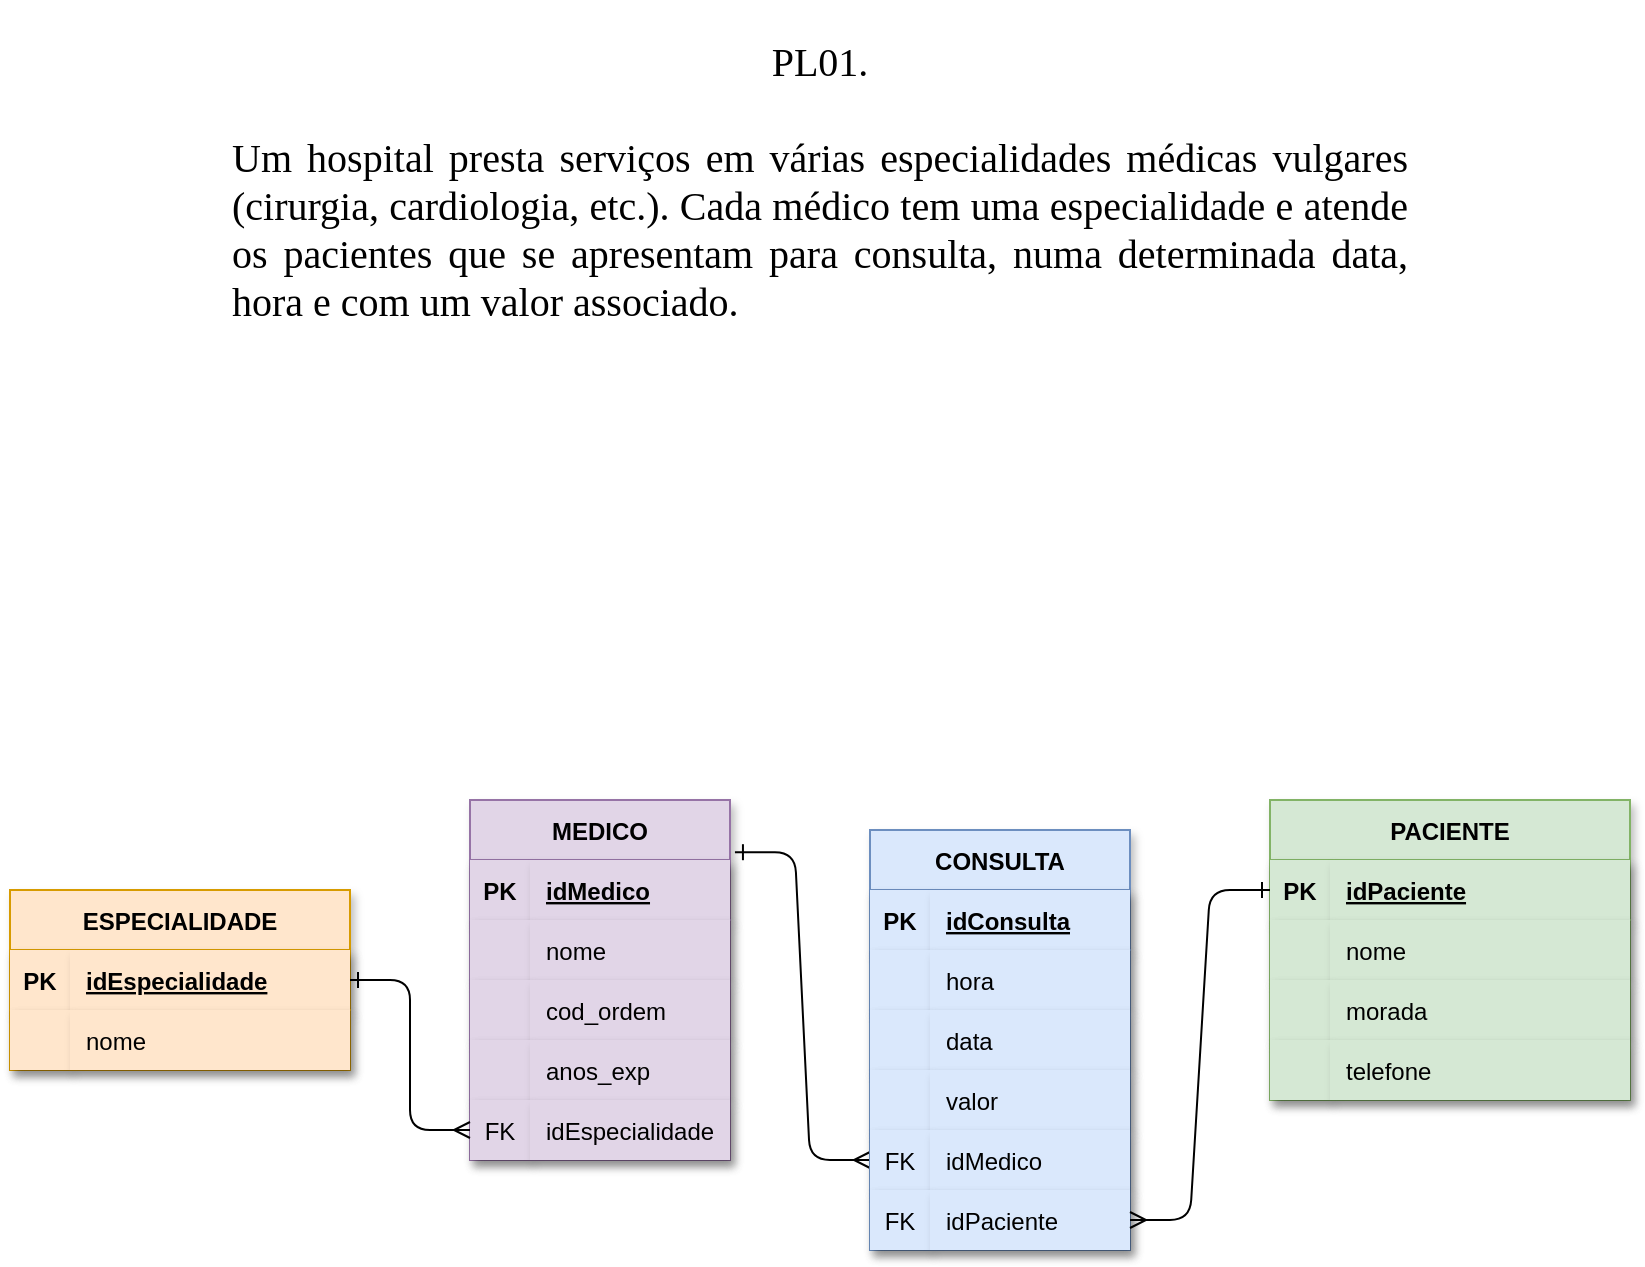 <mxfile version="21.7.2" type="github">
  <diagram id="R2lEEEUBdFMjLlhIrx00" name="Page-1">
    <mxGraphModel dx="1216" dy="508" grid="1" gridSize="10" guides="1" tooltips="1" connect="1" arrows="1" fold="1" page="1" pageScale="1" pageWidth="850" pageHeight="1100" math="0" shadow="0" extFonts="Permanent Marker^https://fonts.googleapis.com/css?family=Permanent+Marker">
      <root>
        <mxCell id="0" />
        <mxCell id="1" parent="0" />
        <mxCell id="C-vyLk0tnHw3VtMMgP7b-12" value="" style="edgeStyle=entityRelationEdgeStyle;endArrow=ERmany;startArrow=ERone;endFill=0;startFill=0;swimlaneLine=1;shadow=0;entryX=0;entryY=0.5;entryDx=0;entryDy=0;exitX=1.019;exitY=0.145;exitDx=0;exitDy=0;exitPerimeter=0;" parent="1" source="C-vyLk0tnHw3VtMMgP7b-23" target="UTsM_QJ_XOaqrVQKCvrD-57" edge="1">
          <mxGeometry width="100" height="100" relative="1" as="geometry">
            <mxPoint x="380" y="395" as="sourcePoint" />
            <mxPoint x="440" y="420" as="targetPoint" />
          </mxGeometry>
        </mxCell>
        <mxCell id="C-vyLk0tnHw3VtMMgP7b-2" value="ESPECIALIDADE" style="shape=table;startSize=30;container=1;collapsible=1;childLayout=tableLayout;fixedRows=1;rowLines=0;fontStyle=1;align=center;resizeLast=1;fillColor=#ffe6cc;strokeColor=#d79b00;swimlaneLine=1;shadow=1;" parent="1" vertex="1">
          <mxGeometry x="20" y="445" width="170" height="90" as="geometry" />
        </mxCell>
        <mxCell id="C-vyLk0tnHw3VtMMgP7b-3" value="" style="shape=partialRectangle;collapsible=0;dropTarget=0;pointerEvents=0;fillColor=#ffe6cc;points=[[0,0.5],[1,0.5]];portConstraint=eastwest;top=0;left=0;right=0;bottom=1;strokeColor=#d79b00;swimlaneLine=1;shadow=1;" parent="C-vyLk0tnHw3VtMMgP7b-2" vertex="1">
          <mxGeometry y="30" width="170" height="30" as="geometry" />
        </mxCell>
        <mxCell id="C-vyLk0tnHw3VtMMgP7b-4" value="PK" style="shape=partialRectangle;overflow=hidden;connectable=0;fillColor=#ffe6cc;top=0;left=0;bottom=0;right=0;fontStyle=1;strokeColor=#d79b00;swimlaneLine=1;shadow=1;" parent="C-vyLk0tnHw3VtMMgP7b-3" vertex="1">
          <mxGeometry width="30" height="30" as="geometry">
            <mxRectangle width="30" height="30" as="alternateBounds" />
          </mxGeometry>
        </mxCell>
        <mxCell id="C-vyLk0tnHw3VtMMgP7b-5" value="idEspecialidade" style="shape=partialRectangle;overflow=hidden;connectable=0;fillColor=#ffe6cc;top=0;left=0;bottom=0;right=0;align=left;spacingLeft=6;fontStyle=5;strokeColor=#d79b00;swimlaneLine=1;shadow=1;" parent="C-vyLk0tnHw3VtMMgP7b-3" vertex="1">
          <mxGeometry x="30" width="140" height="30" as="geometry">
            <mxRectangle width="140" height="30" as="alternateBounds" />
          </mxGeometry>
        </mxCell>
        <mxCell id="C-vyLk0tnHw3VtMMgP7b-6" value="" style="shape=partialRectangle;collapsible=0;dropTarget=0;pointerEvents=0;fillColor=#ffe6cc;points=[[0,0.5],[1,0.5]];portConstraint=eastwest;top=0;left=0;right=0;bottom=0;strokeColor=#d79b00;swimlaneLine=1;shadow=1;" parent="C-vyLk0tnHw3VtMMgP7b-2" vertex="1">
          <mxGeometry y="60" width="170" height="30" as="geometry" />
        </mxCell>
        <mxCell id="C-vyLk0tnHw3VtMMgP7b-7" value="" style="shape=partialRectangle;overflow=hidden;connectable=0;fillColor=#ffe6cc;top=0;left=0;bottom=0;right=0;strokeColor=#d79b00;swimlaneLine=1;shadow=1;" parent="C-vyLk0tnHw3VtMMgP7b-6" vertex="1">
          <mxGeometry width="30" height="30" as="geometry">
            <mxRectangle width="30" height="30" as="alternateBounds" />
          </mxGeometry>
        </mxCell>
        <mxCell id="C-vyLk0tnHw3VtMMgP7b-8" value="nome" style="shape=partialRectangle;overflow=hidden;connectable=0;fillColor=#ffe6cc;top=0;left=0;bottom=0;right=0;align=left;spacingLeft=6;strokeColor=#d79b00;swimlaneLine=1;shadow=1;" parent="C-vyLk0tnHw3VtMMgP7b-6" vertex="1">
          <mxGeometry x="30" width="140" height="30" as="geometry">
            <mxRectangle width="140" height="30" as="alternateBounds" />
          </mxGeometry>
        </mxCell>
        <mxCell id="C-vyLk0tnHw3VtMMgP7b-13" value="PACIENTE" style="shape=table;startSize=30;container=1;collapsible=1;childLayout=tableLayout;fixedRows=1;rowLines=0;fontStyle=1;align=center;resizeLast=1;fillColor=#d5e8d4;strokeColor=#82b366;swimlaneLine=1;shadow=1;" parent="1" vertex="1">
          <mxGeometry x="650" y="400" width="180" height="150" as="geometry" />
        </mxCell>
        <mxCell id="C-vyLk0tnHw3VtMMgP7b-14" value="" style="shape=partialRectangle;collapsible=0;dropTarget=0;pointerEvents=0;fillColor=#d5e8d4;points=[[0,0.5],[1,0.5]];portConstraint=eastwest;top=0;left=0;right=0;bottom=1;strokeColor=#82b366;swimlaneLine=1;shadow=1;" parent="C-vyLk0tnHw3VtMMgP7b-13" vertex="1">
          <mxGeometry y="30" width="180" height="30" as="geometry" />
        </mxCell>
        <mxCell id="C-vyLk0tnHw3VtMMgP7b-15" value="PK" style="shape=partialRectangle;overflow=hidden;connectable=0;fillColor=#d5e8d4;top=0;left=0;bottom=0;right=0;fontStyle=1;strokeColor=#82b366;swimlaneLine=1;shadow=1;" parent="C-vyLk0tnHw3VtMMgP7b-14" vertex="1">
          <mxGeometry width="30" height="30" as="geometry">
            <mxRectangle width="30" height="30" as="alternateBounds" />
          </mxGeometry>
        </mxCell>
        <mxCell id="C-vyLk0tnHw3VtMMgP7b-16" value="idPaciente" style="shape=partialRectangle;overflow=hidden;connectable=0;fillColor=#d5e8d4;top=0;left=0;bottom=0;right=0;align=left;spacingLeft=6;fontStyle=5;strokeColor=#82b366;swimlaneLine=1;shadow=1;" parent="C-vyLk0tnHw3VtMMgP7b-14" vertex="1">
          <mxGeometry x="30" width="150" height="30" as="geometry">
            <mxRectangle width="150" height="30" as="alternateBounds" />
          </mxGeometry>
        </mxCell>
        <mxCell id="C-vyLk0tnHw3VtMMgP7b-17" value="" style="shape=partialRectangle;collapsible=0;dropTarget=0;pointerEvents=0;fillColor=#d5e8d4;points=[[0,0.5],[1,0.5]];portConstraint=eastwest;top=0;left=0;right=0;bottom=0;strokeColor=#82b366;swimlaneLine=1;shadow=1;" parent="C-vyLk0tnHw3VtMMgP7b-13" vertex="1">
          <mxGeometry y="60" width="180" height="30" as="geometry" />
        </mxCell>
        <mxCell id="C-vyLk0tnHw3VtMMgP7b-18" value="" style="shape=partialRectangle;overflow=hidden;connectable=0;fillColor=#d5e8d4;top=0;left=0;bottom=0;right=0;strokeColor=#82b366;swimlaneLine=1;shadow=1;" parent="C-vyLk0tnHw3VtMMgP7b-17" vertex="1">
          <mxGeometry width="30" height="30" as="geometry">
            <mxRectangle width="30" height="30" as="alternateBounds" />
          </mxGeometry>
        </mxCell>
        <mxCell id="C-vyLk0tnHw3VtMMgP7b-19" value="nome" style="shape=partialRectangle;overflow=hidden;connectable=0;fillColor=#d5e8d4;top=0;left=0;bottom=0;right=0;align=left;spacingLeft=6;strokeColor=#82b366;swimlaneLine=1;shadow=1;" parent="C-vyLk0tnHw3VtMMgP7b-17" vertex="1">
          <mxGeometry x="30" width="150" height="30" as="geometry">
            <mxRectangle width="150" height="30" as="alternateBounds" />
          </mxGeometry>
        </mxCell>
        <mxCell id="C-vyLk0tnHw3VtMMgP7b-20" value="" style="shape=partialRectangle;collapsible=0;dropTarget=0;pointerEvents=0;fillColor=#d5e8d4;points=[[0,0.5],[1,0.5]];portConstraint=eastwest;top=0;left=0;right=0;bottom=0;strokeColor=#82b366;swimlaneLine=1;shadow=1;" parent="C-vyLk0tnHw3VtMMgP7b-13" vertex="1">
          <mxGeometry y="90" width="180" height="30" as="geometry" />
        </mxCell>
        <mxCell id="C-vyLk0tnHw3VtMMgP7b-21" value="" style="shape=partialRectangle;overflow=hidden;connectable=0;fillColor=#d5e8d4;top=0;left=0;bottom=0;right=0;strokeColor=#82b366;swimlaneLine=1;shadow=1;" parent="C-vyLk0tnHw3VtMMgP7b-20" vertex="1">
          <mxGeometry width="30" height="30" as="geometry">
            <mxRectangle width="30" height="30" as="alternateBounds" />
          </mxGeometry>
        </mxCell>
        <mxCell id="C-vyLk0tnHw3VtMMgP7b-22" value="morada" style="shape=partialRectangle;overflow=hidden;connectable=0;fillColor=#d5e8d4;top=0;left=0;bottom=0;right=0;align=left;spacingLeft=6;strokeColor=#82b366;swimlaneLine=1;shadow=1;" parent="C-vyLk0tnHw3VtMMgP7b-20" vertex="1">
          <mxGeometry x="30" width="150" height="30" as="geometry">
            <mxRectangle width="150" height="30" as="alternateBounds" />
          </mxGeometry>
        </mxCell>
        <mxCell id="UTsM_QJ_XOaqrVQKCvrD-48" style="shape=partialRectangle;collapsible=0;dropTarget=0;pointerEvents=0;fillColor=#d5e8d4;points=[[0,0.5],[1,0.5]];portConstraint=eastwest;top=0;left=0;right=0;bottom=0;strokeColor=#82b366;swimlaneLine=1;shadow=1;" vertex="1" parent="C-vyLk0tnHw3VtMMgP7b-13">
          <mxGeometry y="120" width="180" height="30" as="geometry" />
        </mxCell>
        <mxCell id="UTsM_QJ_XOaqrVQKCvrD-49" style="shape=partialRectangle;overflow=hidden;connectable=0;fillColor=#d5e8d4;top=0;left=0;bottom=0;right=0;strokeColor=#82b366;swimlaneLine=1;shadow=1;" vertex="1" parent="UTsM_QJ_XOaqrVQKCvrD-48">
          <mxGeometry width="30" height="30" as="geometry">
            <mxRectangle width="30" height="30" as="alternateBounds" />
          </mxGeometry>
        </mxCell>
        <mxCell id="UTsM_QJ_XOaqrVQKCvrD-50" value="telefone" style="shape=partialRectangle;overflow=hidden;connectable=0;fillColor=#d5e8d4;top=0;left=0;bottom=0;right=0;align=left;spacingLeft=6;strokeColor=#82b366;swimlaneLine=1;shadow=1;" vertex="1" parent="UTsM_QJ_XOaqrVQKCvrD-48">
          <mxGeometry x="30" width="150" height="30" as="geometry">
            <mxRectangle width="150" height="30" as="alternateBounds" />
          </mxGeometry>
        </mxCell>
        <mxCell id="C-vyLk0tnHw3VtMMgP7b-23" value="MEDICO" style="shape=table;startSize=30;container=1;collapsible=1;childLayout=tableLayout;fixedRows=1;rowLines=0;fontStyle=1;align=center;resizeLast=1;fillColor=#e1d5e7;strokeColor=#9673a6;swimlaneLine=1;shadow=1;" parent="1" vertex="1">
          <mxGeometry x="250" y="400" width="130" height="180" as="geometry">
            <mxRectangle x="120" y="120" width="100" height="30" as="alternateBounds" />
          </mxGeometry>
        </mxCell>
        <mxCell id="C-vyLk0tnHw3VtMMgP7b-24" value="" style="shape=partialRectangle;collapsible=0;dropTarget=0;pointerEvents=0;fillColor=#e1d5e7;points=[[0,0.5],[1,0.5]];portConstraint=eastwest;top=0;left=0;right=0;bottom=1;strokeColor=#9673a6;swimlaneLine=1;shadow=1;" parent="C-vyLk0tnHw3VtMMgP7b-23" vertex="1">
          <mxGeometry y="30" width="130" height="30" as="geometry" />
        </mxCell>
        <mxCell id="C-vyLk0tnHw3VtMMgP7b-25" value="PK" style="shape=partialRectangle;overflow=hidden;connectable=0;fillColor=#e1d5e7;top=0;left=0;bottom=0;right=0;fontStyle=1;strokeColor=#9673a6;swimlaneLine=1;shadow=1;" parent="C-vyLk0tnHw3VtMMgP7b-24" vertex="1">
          <mxGeometry width="30" height="30" as="geometry">
            <mxRectangle width="30" height="30" as="alternateBounds" />
          </mxGeometry>
        </mxCell>
        <mxCell id="C-vyLk0tnHw3VtMMgP7b-26" value="idMedico" style="shape=partialRectangle;overflow=hidden;connectable=0;fillColor=#e1d5e7;top=0;left=0;bottom=0;right=0;align=left;spacingLeft=6;fontStyle=5;strokeColor=#9673a6;swimlaneLine=1;shadow=1;" parent="C-vyLk0tnHw3VtMMgP7b-24" vertex="1">
          <mxGeometry x="30" width="100" height="30" as="geometry">
            <mxRectangle width="100" height="30" as="alternateBounds" />
          </mxGeometry>
        </mxCell>
        <mxCell id="C-vyLk0tnHw3VtMMgP7b-27" value="" style="shape=partialRectangle;collapsible=0;dropTarget=0;pointerEvents=0;fillColor=#e1d5e7;points=[[0,0.5],[1,0.5]];portConstraint=eastwest;top=0;left=0;right=0;bottom=0;strokeColor=#9673a6;swimlaneLine=1;shadow=1;" parent="C-vyLk0tnHw3VtMMgP7b-23" vertex="1">
          <mxGeometry y="60" width="130" height="30" as="geometry" />
        </mxCell>
        <mxCell id="C-vyLk0tnHw3VtMMgP7b-28" value="" style="shape=partialRectangle;overflow=hidden;connectable=0;fillColor=#e1d5e7;top=0;left=0;bottom=0;right=0;strokeColor=#9673a6;swimlaneLine=1;shadow=1;" parent="C-vyLk0tnHw3VtMMgP7b-27" vertex="1">
          <mxGeometry width="30" height="30" as="geometry">
            <mxRectangle width="30" height="30" as="alternateBounds" />
          </mxGeometry>
        </mxCell>
        <mxCell id="C-vyLk0tnHw3VtMMgP7b-29" value="nome" style="shape=partialRectangle;overflow=hidden;connectable=0;fillColor=#e1d5e7;top=0;left=0;bottom=0;right=0;align=left;spacingLeft=6;strokeColor=#9673a6;swimlaneLine=1;shadow=1;" parent="C-vyLk0tnHw3VtMMgP7b-27" vertex="1">
          <mxGeometry x="30" width="100" height="30" as="geometry">
            <mxRectangle width="100" height="30" as="alternateBounds" />
          </mxGeometry>
        </mxCell>
        <mxCell id="UTsM_QJ_XOaqrVQKCvrD-39" style="shape=partialRectangle;collapsible=0;dropTarget=0;pointerEvents=0;fillColor=#e1d5e7;points=[[0,0.5],[1,0.5]];portConstraint=eastwest;top=0;left=0;right=0;bottom=0;strokeColor=#9673a6;swimlaneLine=1;shadow=1;" vertex="1" parent="C-vyLk0tnHw3VtMMgP7b-23">
          <mxGeometry y="90" width="130" height="30" as="geometry" />
        </mxCell>
        <mxCell id="UTsM_QJ_XOaqrVQKCvrD-40" style="shape=partialRectangle;overflow=hidden;connectable=0;fillColor=#e1d5e7;top=0;left=0;bottom=0;right=0;strokeColor=#9673a6;swimlaneLine=1;shadow=1;" vertex="1" parent="UTsM_QJ_XOaqrVQKCvrD-39">
          <mxGeometry width="30" height="30" as="geometry">
            <mxRectangle width="30" height="30" as="alternateBounds" />
          </mxGeometry>
        </mxCell>
        <mxCell id="UTsM_QJ_XOaqrVQKCvrD-41" value="cod_ordem" style="shape=partialRectangle;overflow=hidden;connectable=0;fillColor=#e1d5e7;top=0;left=0;bottom=0;right=0;align=left;spacingLeft=6;strokeColor=#9673a6;swimlaneLine=1;shadow=1;" vertex="1" parent="UTsM_QJ_XOaqrVQKCvrD-39">
          <mxGeometry x="30" width="100" height="30" as="geometry">
            <mxRectangle width="100" height="30" as="alternateBounds" />
          </mxGeometry>
        </mxCell>
        <mxCell id="UTsM_QJ_XOaqrVQKCvrD-42" style="shape=partialRectangle;collapsible=0;dropTarget=0;pointerEvents=0;fillColor=#e1d5e7;points=[[0,0.5],[1,0.5]];portConstraint=eastwest;top=0;left=0;right=0;bottom=0;strokeColor=#9673a6;swimlaneLine=1;shadow=1;" vertex="1" parent="C-vyLk0tnHw3VtMMgP7b-23">
          <mxGeometry y="120" width="130" height="30" as="geometry" />
        </mxCell>
        <mxCell id="UTsM_QJ_XOaqrVQKCvrD-43" style="shape=partialRectangle;overflow=hidden;connectable=0;fillColor=#e1d5e7;top=0;left=0;bottom=0;right=0;strokeColor=#9673a6;swimlaneLine=1;shadow=1;" vertex="1" parent="UTsM_QJ_XOaqrVQKCvrD-42">
          <mxGeometry width="30" height="30" as="geometry">
            <mxRectangle width="30" height="30" as="alternateBounds" />
          </mxGeometry>
        </mxCell>
        <mxCell id="UTsM_QJ_XOaqrVQKCvrD-44" value="anos_exp" style="shape=partialRectangle;overflow=hidden;connectable=0;fillColor=#e1d5e7;top=0;left=0;bottom=0;right=0;align=left;spacingLeft=6;strokeColor=#9673a6;swimlaneLine=1;shadow=1;" vertex="1" parent="UTsM_QJ_XOaqrVQKCvrD-42">
          <mxGeometry x="30" width="100" height="30" as="geometry">
            <mxRectangle width="100" height="30" as="alternateBounds" />
          </mxGeometry>
        </mxCell>
        <mxCell id="UTsM_QJ_XOaqrVQKCvrD-54" style="shape=partialRectangle;collapsible=0;dropTarget=0;pointerEvents=0;fillColor=#e1d5e7;points=[[0,0.5],[1,0.5]];portConstraint=eastwest;top=0;left=0;right=0;bottom=0;strokeColor=#9673a6;swimlaneLine=1;shadow=1;" vertex="1" parent="C-vyLk0tnHw3VtMMgP7b-23">
          <mxGeometry y="150" width="130" height="30" as="geometry" />
        </mxCell>
        <mxCell id="UTsM_QJ_XOaqrVQKCvrD-55" value="FK" style="shape=partialRectangle;overflow=hidden;connectable=0;fillColor=#e1d5e7;top=0;left=0;bottom=0;right=0;strokeColor=#9673a6;swimlaneLine=1;shadow=1;" vertex="1" parent="UTsM_QJ_XOaqrVQKCvrD-54">
          <mxGeometry width="30" height="30" as="geometry">
            <mxRectangle width="30" height="30" as="alternateBounds" />
          </mxGeometry>
        </mxCell>
        <mxCell id="UTsM_QJ_XOaqrVQKCvrD-56" value="idEspecialidade" style="shape=partialRectangle;overflow=hidden;connectable=0;fillColor=#e1d5e7;top=0;left=0;bottom=0;right=0;align=left;spacingLeft=6;strokeColor=#9673a6;swimlaneLine=1;shadow=1;" vertex="1" parent="UTsM_QJ_XOaqrVQKCvrD-54">
          <mxGeometry x="30" width="100" height="30" as="geometry">
            <mxRectangle width="100" height="30" as="alternateBounds" />
          </mxGeometry>
        </mxCell>
        <mxCell id="UTsM_QJ_XOaqrVQKCvrD-22" value="CONSULTA" style="shape=table;startSize=30;container=1;collapsible=1;childLayout=tableLayout;fixedRows=1;rowLines=0;fontStyle=1;align=center;resizeLast=1;fillColor=#dae8fc;strokeColor=#6c8ebf;swimlaneLine=1;shadow=1;" vertex="1" parent="1">
          <mxGeometry x="450" y="415" width="130" height="210" as="geometry" />
        </mxCell>
        <mxCell id="UTsM_QJ_XOaqrVQKCvrD-23" value="" style="shape=partialRectangle;collapsible=0;dropTarget=0;pointerEvents=0;fillColor=#dae8fc;points=[[0,0.5],[1,0.5]];portConstraint=eastwest;top=0;left=0;right=0;bottom=1;strokeColor=#6c8ebf;swimlaneLine=1;shadow=1;" vertex="1" parent="UTsM_QJ_XOaqrVQKCvrD-22">
          <mxGeometry y="30" width="130" height="30" as="geometry" />
        </mxCell>
        <mxCell id="UTsM_QJ_XOaqrVQKCvrD-24" value="PK" style="shape=partialRectangle;overflow=hidden;connectable=0;fillColor=#dae8fc;top=0;left=0;bottom=0;right=0;fontStyle=1;strokeColor=#6c8ebf;swimlaneLine=1;shadow=1;" vertex="1" parent="UTsM_QJ_XOaqrVQKCvrD-23">
          <mxGeometry width="30" height="30" as="geometry">
            <mxRectangle width="30" height="30" as="alternateBounds" />
          </mxGeometry>
        </mxCell>
        <mxCell id="UTsM_QJ_XOaqrVQKCvrD-25" value="idConsulta" style="shape=partialRectangle;overflow=hidden;connectable=0;fillColor=#dae8fc;top=0;left=0;bottom=0;right=0;align=left;spacingLeft=6;fontStyle=5;strokeColor=#6c8ebf;swimlaneLine=1;shadow=1;" vertex="1" parent="UTsM_QJ_XOaqrVQKCvrD-23">
          <mxGeometry x="30" width="100" height="30" as="geometry">
            <mxRectangle width="100" height="30" as="alternateBounds" />
          </mxGeometry>
        </mxCell>
        <mxCell id="UTsM_QJ_XOaqrVQKCvrD-26" value="" style="shape=partialRectangle;collapsible=0;dropTarget=0;pointerEvents=0;fillColor=#dae8fc;points=[[0,0.5],[1,0.5]];portConstraint=eastwest;top=0;left=0;right=0;bottom=0;strokeColor=#6c8ebf;swimlaneLine=1;shadow=1;" vertex="1" parent="UTsM_QJ_XOaqrVQKCvrD-22">
          <mxGeometry y="60" width="130" height="30" as="geometry" />
        </mxCell>
        <mxCell id="UTsM_QJ_XOaqrVQKCvrD-27" value="" style="shape=partialRectangle;overflow=hidden;connectable=0;fillColor=#dae8fc;top=0;left=0;bottom=0;right=0;strokeColor=#6c8ebf;swimlaneLine=1;shadow=1;" vertex="1" parent="UTsM_QJ_XOaqrVQKCvrD-26">
          <mxGeometry width="30" height="30" as="geometry">
            <mxRectangle width="30" height="30" as="alternateBounds" />
          </mxGeometry>
        </mxCell>
        <mxCell id="UTsM_QJ_XOaqrVQKCvrD-28" value="hora" style="shape=partialRectangle;overflow=hidden;connectable=0;fillColor=#dae8fc;top=0;left=0;bottom=0;right=0;align=left;spacingLeft=6;strokeColor=#6c8ebf;swimlaneLine=1;shadow=1;" vertex="1" parent="UTsM_QJ_XOaqrVQKCvrD-26">
          <mxGeometry x="30" width="100" height="30" as="geometry">
            <mxRectangle width="100" height="30" as="alternateBounds" />
          </mxGeometry>
        </mxCell>
        <mxCell id="UTsM_QJ_XOaqrVQKCvrD-29" value="" style="shape=partialRectangle;collapsible=0;dropTarget=0;pointerEvents=0;fillColor=#dae8fc;points=[[0,0.5],[1,0.5]];portConstraint=eastwest;top=0;left=0;right=0;bottom=0;strokeColor=#6c8ebf;swimlaneLine=1;shadow=1;" vertex="1" parent="UTsM_QJ_XOaqrVQKCvrD-22">
          <mxGeometry y="90" width="130" height="30" as="geometry" />
        </mxCell>
        <mxCell id="UTsM_QJ_XOaqrVQKCvrD-30" value="" style="shape=partialRectangle;overflow=hidden;connectable=0;fillColor=#dae8fc;top=0;left=0;bottom=0;right=0;strokeColor=#6c8ebf;swimlaneLine=1;shadow=1;" vertex="1" parent="UTsM_QJ_XOaqrVQKCvrD-29">
          <mxGeometry width="30" height="30" as="geometry">
            <mxRectangle width="30" height="30" as="alternateBounds" />
          </mxGeometry>
        </mxCell>
        <mxCell id="UTsM_QJ_XOaqrVQKCvrD-31" value="data" style="shape=partialRectangle;overflow=hidden;connectable=0;fillColor=#dae8fc;top=0;left=0;bottom=0;right=0;align=left;spacingLeft=6;strokeColor=#6c8ebf;swimlaneLine=1;shadow=1;" vertex="1" parent="UTsM_QJ_XOaqrVQKCvrD-29">
          <mxGeometry x="30" width="100" height="30" as="geometry">
            <mxRectangle width="100" height="30" as="alternateBounds" />
          </mxGeometry>
        </mxCell>
        <mxCell id="UTsM_QJ_XOaqrVQKCvrD-45" style="shape=partialRectangle;collapsible=0;dropTarget=0;pointerEvents=0;fillColor=#dae8fc;points=[[0,0.5],[1,0.5]];portConstraint=eastwest;top=0;left=0;right=0;bottom=0;strokeColor=#6c8ebf;swimlaneLine=1;shadow=1;" vertex="1" parent="UTsM_QJ_XOaqrVQKCvrD-22">
          <mxGeometry y="120" width="130" height="30" as="geometry" />
        </mxCell>
        <mxCell id="UTsM_QJ_XOaqrVQKCvrD-46" style="shape=partialRectangle;overflow=hidden;connectable=0;fillColor=#dae8fc;top=0;left=0;bottom=0;right=0;strokeColor=#6c8ebf;swimlaneLine=1;shadow=1;" vertex="1" parent="UTsM_QJ_XOaqrVQKCvrD-45">
          <mxGeometry width="30" height="30" as="geometry">
            <mxRectangle width="30" height="30" as="alternateBounds" />
          </mxGeometry>
        </mxCell>
        <mxCell id="UTsM_QJ_XOaqrVQKCvrD-47" value="valor" style="shape=partialRectangle;overflow=hidden;connectable=0;fillColor=#dae8fc;top=0;left=0;bottom=0;right=0;align=left;spacingLeft=6;strokeColor=#6c8ebf;swimlaneLine=1;shadow=1;" vertex="1" parent="UTsM_QJ_XOaqrVQKCvrD-45">
          <mxGeometry x="30" width="100" height="30" as="geometry">
            <mxRectangle width="100" height="30" as="alternateBounds" />
          </mxGeometry>
        </mxCell>
        <mxCell id="UTsM_QJ_XOaqrVQKCvrD-57" style="shape=partialRectangle;collapsible=0;dropTarget=0;pointerEvents=0;fillColor=#dae8fc;points=[[0,0.5],[1,0.5]];portConstraint=eastwest;top=0;left=0;right=0;bottom=0;strokeColor=#6c8ebf;swimlaneLine=1;shadow=1;" vertex="1" parent="UTsM_QJ_XOaqrVQKCvrD-22">
          <mxGeometry y="150" width="130" height="30" as="geometry" />
        </mxCell>
        <mxCell id="UTsM_QJ_XOaqrVQKCvrD-58" value="FK" style="shape=partialRectangle;overflow=hidden;connectable=0;fillColor=#dae8fc;top=0;left=0;bottom=0;right=0;strokeColor=#6c8ebf;swimlaneLine=1;shadow=1;" vertex="1" parent="UTsM_QJ_XOaqrVQKCvrD-57">
          <mxGeometry width="30" height="30" as="geometry">
            <mxRectangle width="30" height="30" as="alternateBounds" />
          </mxGeometry>
        </mxCell>
        <mxCell id="UTsM_QJ_XOaqrVQKCvrD-59" value="idMedico" style="shape=partialRectangle;overflow=hidden;connectable=0;fillColor=#dae8fc;top=0;left=0;bottom=0;right=0;align=left;spacingLeft=6;strokeColor=#6c8ebf;swimlaneLine=1;shadow=1;" vertex="1" parent="UTsM_QJ_XOaqrVQKCvrD-57">
          <mxGeometry x="30" width="100" height="30" as="geometry">
            <mxRectangle width="100" height="30" as="alternateBounds" />
          </mxGeometry>
        </mxCell>
        <mxCell id="UTsM_QJ_XOaqrVQKCvrD-63" style="shape=partialRectangle;collapsible=0;dropTarget=0;pointerEvents=0;fillColor=#dae8fc;points=[[0,0.5],[1,0.5]];portConstraint=eastwest;top=0;left=0;right=0;bottom=0;strokeColor=#6c8ebf;swimlaneLine=1;shadow=1;" vertex="1" parent="UTsM_QJ_XOaqrVQKCvrD-22">
          <mxGeometry y="180" width="130" height="30" as="geometry" />
        </mxCell>
        <mxCell id="UTsM_QJ_XOaqrVQKCvrD-64" value="FK" style="shape=partialRectangle;overflow=hidden;connectable=0;fillColor=#dae8fc;top=0;left=0;bottom=0;right=0;strokeColor=#6c8ebf;swimlaneLine=1;shadow=1;" vertex="1" parent="UTsM_QJ_XOaqrVQKCvrD-63">
          <mxGeometry width="30" height="30" as="geometry">
            <mxRectangle width="30" height="30" as="alternateBounds" />
          </mxGeometry>
        </mxCell>
        <mxCell id="UTsM_QJ_XOaqrVQKCvrD-65" value="idPaciente" style="shape=partialRectangle;overflow=hidden;connectable=0;fillColor=#dae8fc;top=0;left=0;bottom=0;right=0;align=left;spacingLeft=6;strokeColor=#6c8ebf;swimlaneLine=1;shadow=1;" vertex="1" parent="UTsM_QJ_XOaqrVQKCvrD-63">
          <mxGeometry x="30" width="100" height="30" as="geometry">
            <mxRectangle width="100" height="30" as="alternateBounds" />
          </mxGeometry>
        </mxCell>
        <mxCell id="UTsM_QJ_XOaqrVQKCvrD-33" value="" style="edgeStyle=entityRelationEdgeStyle;endArrow=ERmany;startArrow=ERone;endFill=0;startFill=0;entryX=1;entryY=0.5;entryDx=0;entryDy=0;exitX=0;exitY=0.5;exitDx=0;exitDy=0;swimlaneLine=1;shadow=0;" edge="1" parent="1" source="C-vyLk0tnHw3VtMMgP7b-14" target="UTsM_QJ_XOaqrVQKCvrD-63">
          <mxGeometry width="100" height="100" relative="1" as="geometry">
            <mxPoint x="380" y="450" as="sourcePoint" />
            <mxPoint x="430" y="480" as="targetPoint" />
          </mxGeometry>
        </mxCell>
        <mxCell id="C-vyLk0tnHw3VtMMgP7b-1" value="" style="edgeStyle=entityRelationEdgeStyle;endArrow=ERone;startArrow=ERmany;endFill=0;startFill=0;exitX=0;exitY=0.5;exitDx=0;exitDy=0;entryX=1;entryY=0.5;entryDx=0;entryDy=0;swimlaneLine=1;shadow=0;" parent="1" source="UTsM_QJ_XOaqrVQKCvrD-54" target="C-vyLk0tnHw3VtMMgP7b-2" edge="1">
          <mxGeometry width="100" height="100" relative="1" as="geometry">
            <mxPoint x="250" y="555" as="sourcePoint" />
            <mxPoint x="320" y="935" as="targetPoint" />
          </mxGeometry>
        </mxCell>
        <mxCell id="UTsM_QJ_XOaqrVQKCvrD-38" value="&lt;div style=&quot;&quot;&gt;&lt;font face=&quot;Verdana&quot;&gt;PL01.&lt;/font&gt;&lt;/div&gt;&lt;div style=&quot;&quot;&gt;&lt;font face=&quot;Verdana&quot;&gt;&lt;br&gt;&lt;/font&gt;&lt;/div&gt;&lt;div style=&quot;text-align: justify;&quot;&gt;&lt;font face=&quot;Verdana&quot;&gt;&lt;span style=&quot;background-color: initial;&quot;&gt;Um hospital presta serviços em várias especialidades médicas vulgares (cirurgia, cardiologia, etc.). Cada médico&amp;nbsp;&lt;/span&gt;&lt;span style=&quot;background-color: initial;&quot;&gt;tem uma especialidade e atende os pacientes que se apresentam para consulta, numa determinada data, hora e&amp;nbsp;&lt;/span&gt;&lt;span style=&quot;background-color: initial;&quot;&gt;com um valor associado.&lt;/span&gt;&lt;/font&gt;&lt;/div&gt;" style="text;html=1;strokeColor=none;fillColor=none;align=center;verticalAlign=middle;whiteSpace=wrap;rounded=0;fontSize=20;fontFamily=Architects Daughter;" vertex="1" parent="1">
          <mxGeometry x="130" width="590" height="180" as="geometry" />
        </mxCell>
      </root>
    </mxGraphModel>
  </diagram>
</mxfile>
